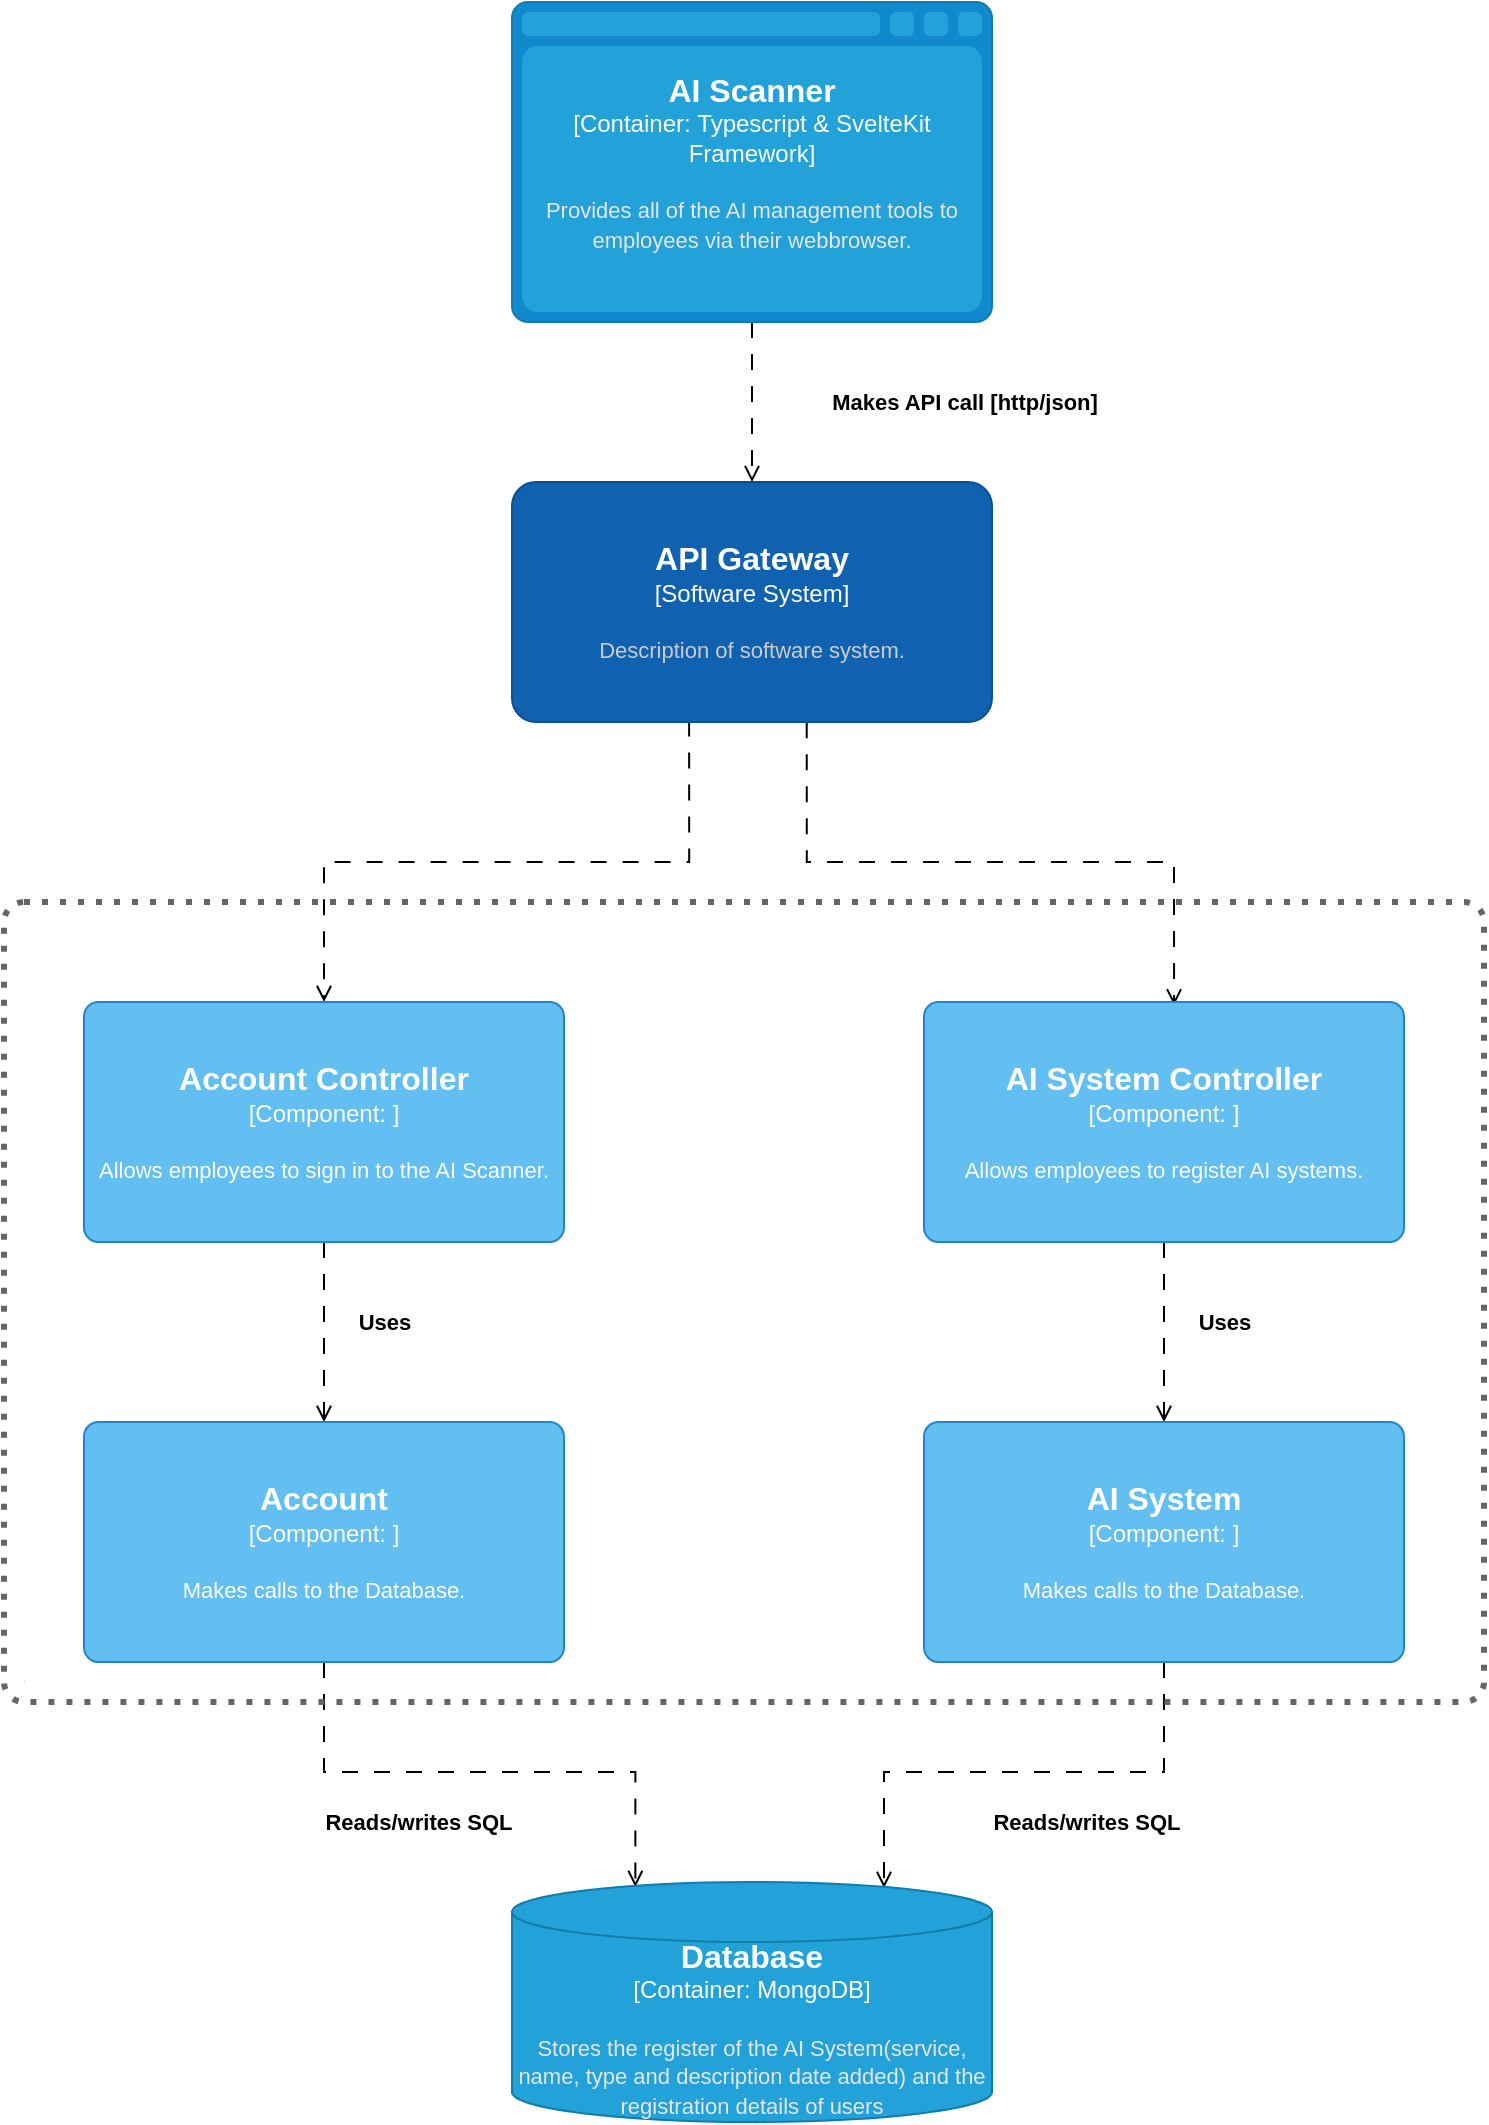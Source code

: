 <mxfile version="21.6.8" type="device">
  <diagram name="Pagina-1" id="j3jBbWR-7mUQ9VAb-gfi">
    <mxGraphModel dx="1760" dy="1764" grid="1" gridSize="10" guides="1" tooltips="1" connect="1" arrows="1" fold="1" page="1" pageScale="1" pageWidth="827" pageHeight="1169" math="0" shadow="0">
      <root>
        <mxCell id="0" />
        <mxCell id="1" parent="0" />
        <mxCell id="BYbqqc1wkWu3kbqS4yym-3" style="edgeStyle=orthogonalEdgeStyle;rounded=0;orthogonalLoop=1;jettySize=auto;html=1;exitX=0.5;exitY=1;exitDx=0;exitDy=0;exitPerimeter=0;entryX=0.5;entryY=0;entryDx=0;entryDy=0;entryPerimeter=0;dashed=1;dashPattern=8 8;endArrow=open;endFill=0;" edge="1" parent="1" source="BYbqqc1wkWu3kbqS4yym-1" target="BYbqqc1wkWu3kbqS4yym-2">
          <mxGeometry relative="1" as="geometry" />
        </mxCell>
        <mxCell id="BYbqqc1wkWu3kbqS4yym-17" value="&lt;b&gt;Makes API call [http/json]&lt;/b&gt;" style="edgeLabel;html=1;align=center;verticalAlign=middle;resizable=0;points=[];" vertex="1" connectable="0" parent="BYbqqc1wkWu3kbqS4yym-3">
          <mxGeometry x="-0.198" y="-1" relative="1" as="geometry">
            <mxPoint x="107" y="8" as="offset" />
          </mxGeometry>
        </mxCell>
        <object placeholders="1" c4Type="AI Scanner" c4Container="Container" c4Technology="Typescript &amp; SvelteKit Framework" c4Description="Provides all of the AI management tools to employees via their webbrowser." label="&lt;font style=&quot;font-size: 16px&quot;&gt;&lt;b&gt;%c4Type%&lt;/b&gt;&lt;/font&gt;&lt;div&gt;[%c4Container%:&amp;nbsp;%c4Technology%]&lt;/div&gt;&lt;br&gt;&lt;div&gt;&lt;font style=&quot;font-size: 11px&quot;&gt;&lt;font color=&quot;#E6E6E6&quot;&gt;%c4Description%&lt;/font&gt;&lt;/div&gt;" id="BYbqqc1wkWu3kbqS4yym-1">
          <mxCell style="shape=mxgraph.c4.webBrowserContainer2;whiteSpace=wrap;html=1;boundedLbl=1;rounded=0;labelBackgroundColor=none;strokeColor=#118ACD;fillColor=#23A2D9;strokeColor=#118ACD;strokeColor2=#0E7DAD;fontSize=12;fontColor=#ffffff;align=center;metaEdit=1;points=[[0.5,0,0],[1,0.25,0],[1,0.5,0],[1,0.75,0],[0.5,1,0],[0,0.75,0],[0,0.5,0],[0,0.25,0]];resizable=0;" vertex="1" parent="1">
            <mxGeometry x="294" y="60" width="240" height="160" as="geometry" />
          </mxCell>
        </object>
        <mxCell id="BYbqqc1wkWu3kbqS4yym-5" style="edgeStyle=orthogonalEdgeStyle;rounded=0;orthogonalLoop=1;jettySize=auto;html=1;exitX=0.369;exitY=0.994;exitDx=0;exitDy=0;exitPerimeter=0;entryX=0.5;entryY=0;entryDx=0;entryDy=0;entryPerimeter=0;dashed=1;dashPattern=8 8;endArrow=open;endFill=0;" edge="1" parent="1" source="BYbqqc1wkWu3kbqS4yym-2" target="BYbqqc1wkWu3kbqS4yym-4">
          <mxGeometry relative="1" as="geometry" />
        </mxCell>
        <mxCell id="BYbqqc1wkWu3kbqS4yym-8" style="edgeStyle=orthogonalEdgeStyle;rounded=0;orthogonalLoop=1;jettySize=auto;html=1;exitX=0.614;exitY=1.001;exitDx=0;exitDy=0;exitPerimeter=0;entryX=0.521;entryY=0.014;entryDx=0;entryDy=0;entryPerimeter=0;dashed=1;dashPattern=8 8;endArrow=open;endFill=0;" edge="1" parent="1" source="BYbqqc1wkWu3kbqS4yym-2" target="BYbqqc1wkWu3kbqS4yym-7">
          <mxGeometry relative="1" as="geometry" />
        </mxCell>
        <object placeholders="1" c4Name="API Gateway" c4Type="Software System" c4Description="Description of software system." label="&lt;font style=&quot;font-size: 16px&quot;&gt;&lt;b&gt;%c4Name%&lt;/b&gt;&lt;/font&gt;&lt;div&gt;[%c4Type%]&lt;/div&gt;&lt;br&gt;&lt;div&gt;&lt;font style=&quot;font-size: 11px&quot;&gt;&lt;font color=&quot;#cccccc&quot;&gt;%c4Description%&lt;/font&gt;&lt;/div&gt;" id="BYbqqc1wkWu3kbqS4yym-2">
          <mxCell style="rounded=1;whiteSpace=wrap;html=1;labelBackgroundColor=none;fillColor=#1061B0;fontColor=#ffffff;align=center;arcSize=10;strokeColor=#0D5091;metaEdit=1;resizable=0;points=[[0.25,0,0],[0.5,0,0],[0.75,0,0],[1,0.25,0],[1,0.5,0],[1,0.75,0],[0.75,1,0],[0.5,1,0],[0.25,1,0],[0,0.75,0],[0,0.5,0],[0,0.25,0]];" vertex="1" parent="1">
            <mxGeometry x="294" y="300" width="240" height="120" as="geometry" />
          </mxCell>
        </object>
        <mxCell id="BYbqqc1wkWu3kbqS4yym-12" style="edgeStyle=orthogonalEdgeStyle;rounded=0;orthogonalLoop=1;jettySize=auto;html=1;exitX=0.5;exitY=1;exitDx=0;exitDy=0;exitPerimeter=0;entryX=0.5;entryY=0;entryDx=0;entryDy=0;entryPerimeter=0;dashed=1;dashPattern=8 8;endArrow=open;endFill=0;" edge="1" parent="1" source="BYbqqc1wkWu3kbqS4yym-4" target="BYbqqc1wkWu3kbqS4yym-10">
          <mxGeometry relative="1" as="geometry" />
        </mxCell>
        <mxCell id="BYbqqc1wkWu3kbqS4yym-18" value="&lt;b&gt;Uses&lt;/b&gt;" style="edgeLabel;html=1;align=center;verticalAlign=middle;resizable=0;points=[];" vertex="1" connectable="0" parent="BYbqqc1wkWu3kbqS4yym-12">
          <mxGeometry x="-0.232" y="2" relative="1" as="geometry">
            <mxPoint x="28" y="5" as="offset" />
          </mxGeometry>
        </mxCell>
        <object placeholders="1" c4Name="Account Controller " c4Type="Component" c4Technology="" c4Description="Allows employees to sign in to the AI Scanner." label="&lt;font style=&quot;font-size: 16px&quot;&gt;&lt;b&gt;%c4Name%&lt;/b&gt;&lt;/font&gt;&lt;div&gt;[%c4Type%: %c4Technology%]&lt;/div&gt;&lt;br&gt;&lt;div&gt;&lt;font style=&quot;font-size: 11px&quot;&gt;%c4Description%&lt;/font&gt;&lt;/div&gt;" id="BYbqqc1wkWu3kbqS4yym-4">
          <mxCell style="rounded=1;whiteSpace=wrap;html=1;labelBackgroundColor=none;fillColor=#63BEF2;fontColor=#ffffff;align=center;arcSize=6;strokeColor=#2086C9;metaEdit=1;resizable=0;points=[[0.25,0,0],[0.5,0,0],[0.75,0,0],[1,0.25,0],[1,0.5,0],[1,0.75,0],[0.75,1,0],[0.5,1,0],[0.25,1,0],[0,0.75,0],[0,0.5,0],[0,0.25,0]];" vertex="1" parent="1">
            <mxGeometry x="80" y="560" width="240" height="120" as="geometry" />
          </mxCell>
        </object>
        <mxCell id="BYbqqc1wkWu3kbqS4yym-11" style="edgeStyle=orthogonalEdgeStyle;rounded=0;orthogonalLoop=1;jettySize=auto;html=1;exitX=0.5;exitY=1;exitDx=0;exitDy=0;exitPerimeter=0;entryX=0.5;entryY=0;entryDx=0;entryDy=0;entryPerimeter=0;dashed=1;dashPattern=8 8;endArrow=open;endFill=0;" edge="1" parent="1" source="BYbqqc1wkWu3kbqS4yym-7" target="BYbqqc1wkWu3kbqS4yym-9">
          <mxGeometry relative="1" as="geometry" />
        </mxCell>
        <mxCell id="BYbqqc1wkWu3kbqS4yym-19" value="&lt;b&gt;Uses&lt;/b&gt;" style="edgeLabel;html=1;align=center;verticalAlign=middle;resizable=0;points=[];" vertex="1" connectable="0" parent="BYbqqc1wkWu3kbqS4yym-11">
          <mxGeometry x="-0.181" relative="1" as="geometry">
            <mxPoint x="30" y="3" as="offset" />
          </mxGeometry>
        </mxCell>
        <object placeholders="1" c4Name="AI System Controller " c4Type="Component" c4Technology="" c4Description="Allows employees to register AI systems." label="&lt;font style=&quot;font-size: 16px&quot;&gt;&lt;b&gt;%c4Name%&lt;/b&gt;&lt;/font&gt;&lt;div&gt;[%c4Type%: %c4Technology%]&lt;/div&gt;&lt;br&gt;&lt;div&gt;&lt;font style=&quot;font-size: 11px&quot;&gt;%c4Description%&lt;/font&gt;&lt;/div&gt;" id="BYbqqc1wkWu3kbqS4yym-7">
          <mxCell style="rounded=1;whiteSpace=wrap;html=1;labelBackgroundColor=none;fillColor=#63BEF2;fontColor=#ffffff;align=center;arcSize=6;strokeColor=#2086C9;metaEdit=1;resizable=0;points=[[0.25,0,0],[0.5,0,0],[0.75,0,0],[1,0.25,0],[1,0.5,0],[1,0.75,0],[0.75,1,0],[0.5,1,0],[0.25,1,0],[0,0.75,0],[0,0.5,0],[0,0.25,0]];" vertex="1" parent="1">
            <mxGeometry x="500" y="560" width="240" height="120" as="geometry" />
          </mxCell>
        </object>
        <mxCell id="BYbqqc1wkWu3kbqS4yym-15" style="edgeStyle=orthogonalEdgeStyle;rounded=0;orthogonalLoop=1;jettySize=auto;html=1;exitX=0.5;exitY=1;exitDx=0;exitDy=0;exitPerimeter=0;entryX=0.775;entryY=0.025;entryDx=0;entryDy=0;entryPerimeter=0;dashed=1;dashPattern=8 8;endArrow=open;endFill=0;" edge="1" parent="1" source="BYbqqc1wkWu3kbqS4yym-9" target="BYbqqc1wkWu3kbqS4yym-13">
          <mxGeometry relative="1" as="geometry" />
        </mxCell>
        <mxCell id="BYbqqc1wkWu3kbqS4yym-21" value="&lt;b&gt;Reads/writes SQL&lt;/b&gt;" style="edgeLabel;html=1;align=center;verticalAlign=middle;resizable=0;points=[];" vertex="1" connectable="0" parent="BYbqqc1wkWu3kbqS4yym-15">
          <mxGeometry x="-0.15" y="-2" relative="1" as="geometry">
            <mxPoint x="13" y="27" as="offset" />
          </mxGeometry>
        </mxCell>
        <object placeholders="1" c4Name="AI System" c4Type="Component" c4Technology="" c4Description="Makes calls to the Database." label="&lt;font style=&quot;font-size: 16px&quot;&gt;&lt;b&gt;%c4Name%&lt;/b&gt;&lt;/font&gt;&lt;div&gt;[%c4Type%: %c4Technology%]&lt;/div&gt;&lt;br&gt;&lt;div&gt;&lt;font style=&quot;font-size: 11px&quot;&gt;%c4Description%&lt;/font&gt;&lt;/div&gt;" id="BYbqqc1wkWu3kbqS4yym-9">
          <mxCell style="rounded=1;whiteSpace=wrap;html=1;labelBackgroundColor=none;fillColor=#63BEF2;fontColor=#ffffff;align=center;arcSize=6;strokeColor=#2086C9;metaEdit=1;resizable=0;points=[[0.25,0,0],[0.5,0,0],[0.75,0,0],[1,0.25,0],[1,0.5,0],[1,0.75,0],[0.75,1,0],[0.5,1,0],[0.25,1,0],[0,0.75,0],[0,0.5,0],[0,0.25,0]];" vertex="1" parent="1">
            <mxGeometry x="500" y="770" width="240" height="120" as="geometry" />
          </mxCell>
        </object>
        <mxCell id="BYbqqc1wkWu3kbqS4yym-14" style="edgeStyle=orthogonalEdgeStyle;rounded=0;orthogonalLoop=1;jettySize=auto;html=1;exitX=0.5;exitY=1;exitDx=0;exitDy=0;exitPerimeter=0;entryX=0.257;entryY=0.021;entryDx=0;entryDy=0;entryPerimeter=0;dashed=1;dashPattern=8 8;endArrow=open;endFill=0;" edge="1" parent="1" source="BYbqqc1wkWu3kbqS4yym-10" target="BYbqqc1wkWu3kbqS4yym-13">
          <mxGeometry relative="1" as="geometry" />
        </mxCell>
        <mxCell id="BYbqqc1wkWu3kbqS4yym-20" value="&lt;b&gt;Reads/writes SQL&lt;/b&gt;" style="edgeLabel;html=1;align=center;verticalAlign=middle;resizable=0;points=[];" vertex="1" connectable="0" parent="BYbqqc1wkWu3kbqS4yym-14">
          <mxGeometry x="-0.243" y="-1" relative="1" as="geometry">
            <mxPoint y="24" as="offset" />
          </mxGeometry>
        </mxCell>
        <object placeholders="1" c4Name="Account " c4Type="Component" c4Technology="" c4Description="Makes calls to the Database." label="&lt;font style=&quot;font-size: 16px&quot;&gt;&lt;b&gt;%c4Name%&lt;/b&gt;&lt;/font&gt;&lt;div&gt;[%c4Type%: %c4Technology%]&lt;/div&gt;&lt;br&gt;&lt;div&gt;&lt;font style=&quot;font-size: 11px&quot;&gt;%c4Description%&lt;/font&gt;&lt;/div&gt;" id="BYbqqc1wkWu3kbqS4yym-10">
          <mxCell style="rounded=1;whiteSpace=wrap;html=1;labelBackgroundColor=none;fillColor=#63BEF2;fontColor=#ffffff;align=center;arcSize=6;strokeColor=#2086C9;metaEdit=1;resizable=0;points=[[0.25,0,0],[0.5,0,0],[0.75,0,0],[1,0.25,0],[1,0.5,0],[1,0.75,0],[0.75,1,0],[0.5,1,0],[0.25,1,0],[0,0.75,0],[0,0.5,0],[0,0.25,0]];" vertex="1" parent="1">
            <mxGeometry x="80" y="770" width="240" height="120" as="geometry" />
          </mxCell>
        </object>
        <object placeholders="1" c4Type="Database" c4Container="Container" c4Technology="MongoDB" c4Description="Stores the register of the AI System(service, name, type and description date added) and the registration details of users" label="&lt;font style=&quot;font-size: 16px&quot;&gt;&lt;b&gt;%c4Type%&lt;/b&gt;&lt;/font&gt;&lt;div&gt;[%c4Container%:&amp;nbsp;%c4Technology%]&lt;/div&gt;&lt;br&gt;&lt;div&gt;&lt;font style=&quot;font-size: 11px&quot;&gt;&lt;font color=&quot;#E6E6E6&quot;&gt;%c4Description%&lt;/font&gt;&lt;/div&gt;" id="BYbqqc1wkWu3kbqS4yym-13">
          <mxCell style="shape=cylinder3;size=15;whiteSpace=wrap;html=1;boundedLbl=1;rounded=0;labelBackgroundColor=none;fillColor=#23A2D9;fontSize=12;fontColor=#ffffff;align=center;strokeColor=#0E7DAD;metaEdit=1;points=[[0.5,0,0],[1,0.25,0],[1,0.5,0],[1,0.75,0],[0.5,1,0],[0,0.75,0],[0,0.5,0],[0,0.25,0]];resizable=0;" vertex="1" parent="1">
            <mxGeometry x="294" y="1000" width="240" height="120" as="geometry" />
          </mxCell>
        </object>
        <object placeholders="1" c4Name="" c4Type="" c4Application="" label="&lt;font style=&quot;font-size: 1px;&quot;&gt;&lt;b style=&quot;font-size: 1px;&quot;&gt;&lt;div style=&quot;text-align: left; font-size: 1px;&quot;&gt;%c4Name%&lt;/div&gt;&lt;/b&gt;&lt;/font&gt;&lt;div style=&quot;text-align: left; font-size: 1px;&quot;&gt;[%c4Application%]&lt;/div&gt;" id="BYbqqc1wkWu3kbqS4yym-16">
          <mxCell style="rounded=1;fontSize=1;whiteSpace=wrap;html=1;dashed=1;arcSize=20;fillColor=none;strokeColor=#666666;fontColor=#333333;labelBackgroundColor=none;align=left;verticalAlign=bottom;labelBorderColor=none;spacingTop=0;spacing=10;dashPattern=1 2;metaEdit=1;rotatable=0;perimeter=rectanglePerimeter;noLabel=0;labelPadding=0;allowArrows=0;connectable=0;expand=0;recursiveResize=0;editable=1;pointerEvents=0;absoluteArcSize=1;points=[[0.25,0,0],[0.5,0,0],[0.75,0,0],[1,0.25,0],[1,0.5,0],[1,0.75,0],[0.75,1,0],[0.5,1,0],[0.25,1,0],[0,0.75,0],[0,0.5,0],[0,0.25,0]];strokeWidth=3;" vertex="1" parent="1">
            <mxGeometry x="40" y="510" width="740" height="400" as="geometry" />
          </mxCell>
        </object>
      </root>
    </mxGraphModel>
  </diagram>
</mxfile>
